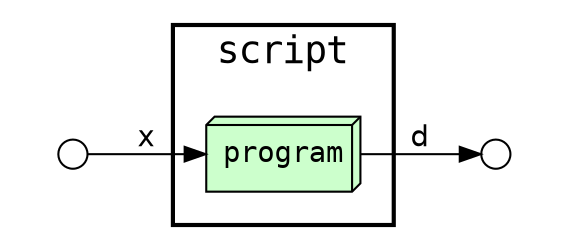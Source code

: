 digraph Workflow {
rankdir=LR
graph[fontname=Courier]
edge[fontname=Helvetica]
node[fontname=Courier]
subgraph cluster0 {
label="script"
penwidth=2
fontsize=18
subgraph cluster1 {
label=""
color="white"
node[shape=box3d style="filled" fillcolor="#CCFFCC" peripheries=1 label=""]
node1 [label="program"]
node[shape=box style="filled" fillcolor="#CCFFCC" peripheries=2 label=""]
}}
node[shape=circle style="filled" fillcolor="#FFFFFF" peripheries=1 label="" width=0.2]
subgraph cluster2 { label="" color="white"
subgraph cluster3 { label="" color="white"
node2
}}
subgraph cluster4 { label="" color="white"
subgraph cluster5 { label="" color="white"
node3
}}
node1 -> node3 [label="d"]
node2 -> node1 [label="x"]
}
